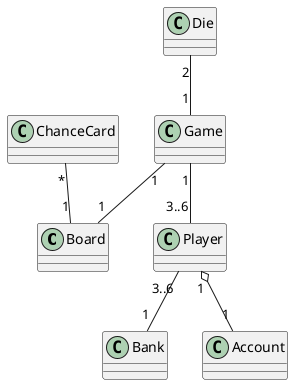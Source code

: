 @startuml
'https://plantuml.com/class-diagram


class Board {
}
class Bank {
}
class Player{
}
class Account {
}
class Game {
}
class ChanceCard {
}
class Die {
}

Player "3..6" -- "1" Bank
Player "1" o-- "1" Account
Die "2" -- "1" Game
Game "1" -- "3..6" Player
Game "1" -- "1" Board
ChanceCard "*" -- "1" Board


@enduml